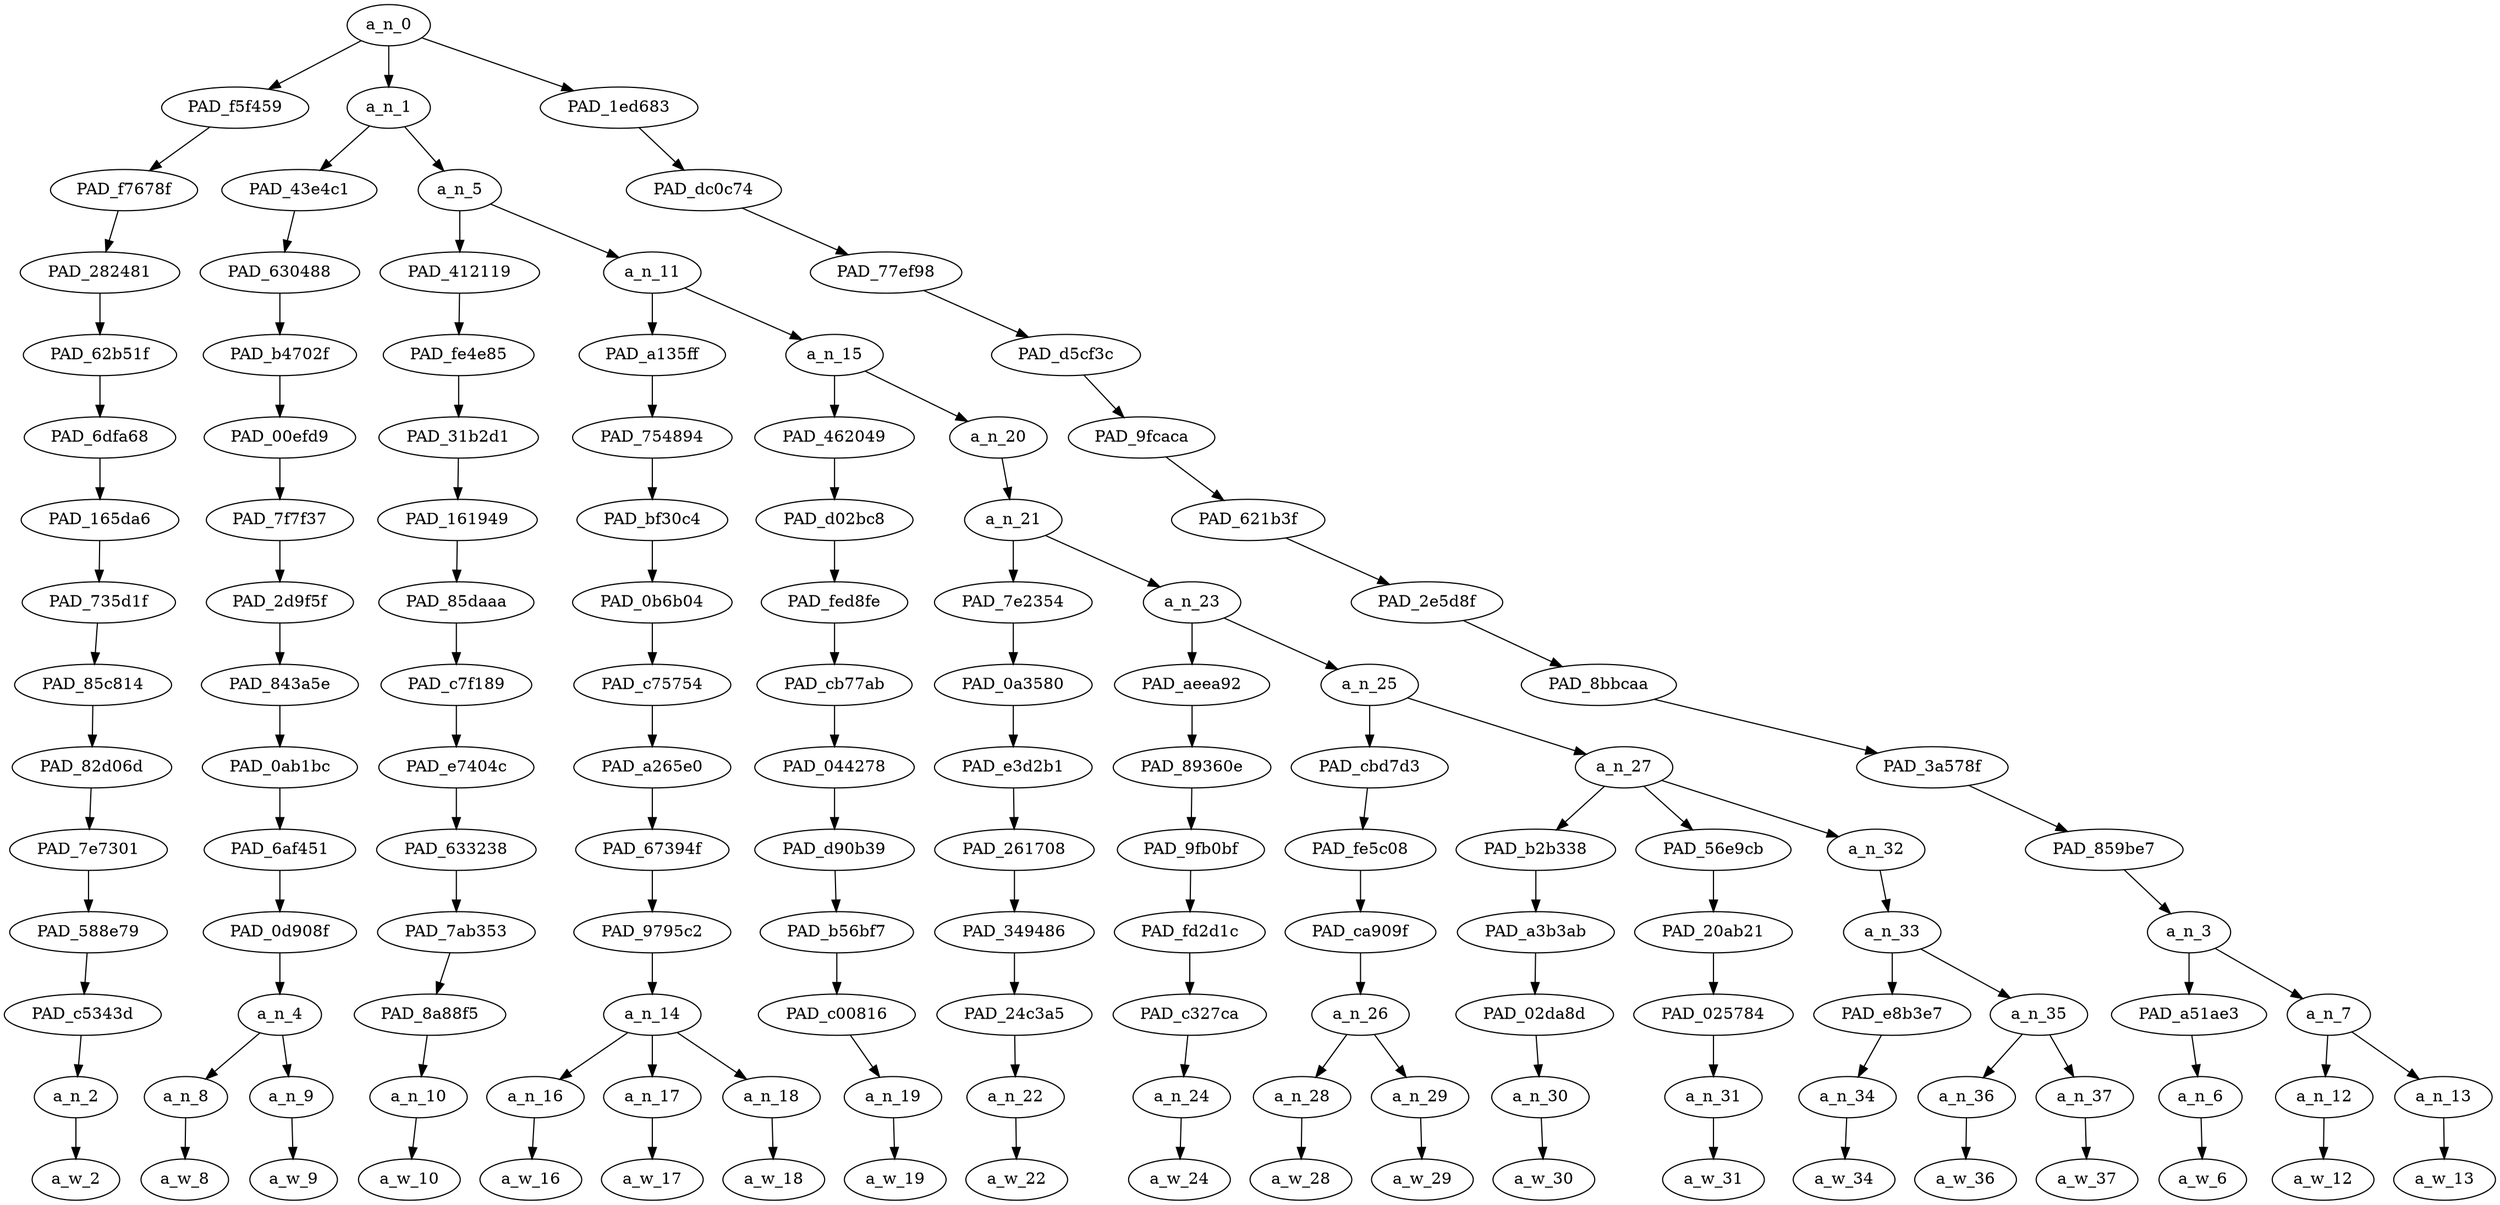 strict digraph "" {
	a_n_0	[div_dir=1,
		index=0,
		level=14,
		pos="11.962890625,14!",
		text_span="[0, 1, 2, 3, 4, 5, 6, 7, 8, 9, 10, 11, 12, 13, 14, 15, 16, 17, 18, 19]",
		value=1.00000001];
	PAD_f5f459	[div_dir=1,
		index=1,
		level=13,
		pos="16.0,13!",
		text_span="[16]",
		value=0.03101219];
	a_n_0 -> PAD_f5f459;
	a_n_1	[div_dir=1,
		index=0,
		level=13,
		pos="2.138671875,13!",
		text_span="[0, 1, 2, 3, 4, 5, 6, 7, 8, 9, 10, 11, 12, 13, 14, 15]",
		value=0.84247593];
	a_n_0 -> a_n_1;
	PAD_1ed683	[div_dir=1,
		index=2,
		level=13,
		pos="17.75,13!",
		text_span="[17, 18, 19]",
		value=0.12522516];
	a_n_0 -> PAD_1ed683;
	PAD_f7678f	[div_dir=1,
		index=2,
		level=12,
		pos="16.0,12!",
		text_span="[16]",
		value=0.03101219];
	PAD_f5f459 -> PAD_f7678f;
	PAD_282481	[div_dir=1,
		index=3,
		level=11,
		pos="16.0,11!",
		text_span="[16]",
		value=0.03101219];
	PAD_f7678f -> PAD_282481;
	PAD_62b51f	[div_dir=1,
		index=4,
		level=10,
		pos="16.0,10!",
		text_span="[16]",
		value=0.03101219];
	PAD_282481 -> PAD_62b51f;
	PAD_6dfa68	[div_dir=1,
		index=5,
		level=9,
		pos="16.0,9!",
		text_span="[16]",
		value=0.03101219];
	PAD_62b51f -> PAD_6dfa68;
	PAD_165da6	[div_dir=1,
		index=5,
		level=8,
		pos="16.0,8!",
		text_span="[16]",
		value=0.03101219];
	PAD_6dfa68 -> PAD_165da6;
	PAD_735d1f	[div_dir=1,
		index=6,
		level=7,
		pos="16.0,7!",
		text_span="[16]",
		value=0.03101219];
	PAD_165da6 -> PAD_735d1f;
	PAD_85c814	[div_dir=1,
		index=7,
		level=6,
		pos="16.0,6!",
		text_span="[16]",
		value=0.03101219];
	PAD_735d1f -> PAD_85c814;
	PAD_82d06d	[div_dir=1,
		index=8,
		level=5,
		pos="16.0,5!",
		text_span="[16]",
		value=0.03101219];
	PAD_85c814 -> PAD_82d06d;
	PAD_7e7301	[div_dir=1,
		index=10,
		level=4,
		pos="16.0,4!",
		text_span="[16]",
		value=0.03101219];
	PAD_82d06d -> PAD_7e7301;
	PAD_588e79	[div_dir=1,
		index=10,
		level=3,
		pos="16.0,3!",
		text_span="[16]",
		value=0.03101219];
	PAD_7e7301 -> PAD_588e79;
	PAD_c5343d	[div_dir=1,
		index=11,
		level=2,
		pos="16.0,2!",
		text_span="[16]",
		value=0.03101219];
	PAD_588e79 -> PAD_c5343d;
	a_n_2	[div_dir=1,
		index=16,
		level=1,
		pos="16.0,1!",
		text_span="[16]",
		value=0.03101219];
	PAD_c5343d -> a_n_2;
	a_w_2	[div_dir=0,
		index=16,
		level=0,
		pos="16,0!",
		text_span="[16]",
		value=and];
	a_n_2 -> a_w_2;
	PAD_43e4c1	[div_dir=1,
		index=0,
		level=12,
		pos="0.5,12!",
		text_span="[0, 1]",
		value=0.10896413];
	a_n_1 -> PAD_43e4c1;
	a_n_5	[div_dir=1,
		index=1,
		level=12,
		pos="3.77734375,12!",
		text_span="[2, 3, 4, 5, 6, 7, 8, 9, 10, 11, 12, 13, 14, 15]",
		value=0.73237005];
	a_n_1 -> a_n_5;
	PAD_630488	[div_dir=1,
		index=0,
		level=11,
		pos="0.5,11!",
		text_span="[0, 1]",
		value=0.10896413];
	PAD_43e4c1 -> PAD_630488;
	PAD_b4702f	[div_dir=1,
		index=0,
		level=10,
		pos="0.5,10!",
		text_span="[0, 1]",
		value=0.10896413];
	PAD_630488 -> PAD_b4702f;
	PAD_00efd9	[div_dir=1,
		index=0,
		level=9,
		pos="0.5,9!",
		text_span="[0, 1]",
		value=0.10896413];
	PAD_b4702f -> PAD_00efd9;
	PAD_7f7f37	[div_dir=1,
		index=0,
		level=8,
		pos="0.5,8!",
		text_span="[0, 1]",
		value=0.10896413];
	PAD_00efd9 -> PAD_7f7f37;
	PAD_2d9f5f	[div_dir=1,
		index=0,
		level=7,
		pos="0.5,7!",
		text_span="[0, 1]",
		value=0.10896413];
	PAD_7f7f37 -> PAD_2d9f5f;
	PAD_843a5e	[div_dir=1,
		index=0,
		level=6,
		pos="0.5,6!",
		text_span="[0, 1]",
		value=0.10896413];
	PAD_2d9f5f -> PAD_843a5e;
	PAD_0ab1bc	[div_dir=1,
		index=0,
		level=5,
		pos="0.5,5!",
		text_span="[0, 1]",
		value=0.10896413];
	PAD_843a5e -> PAD_0ab1bc;
	PAD_6af451	[div_dir=1,
		index=0,
		level=4,
		pos="0.5,4!",
		text_span="[0, 1]",
		value=0.10896413];
	PAD_0ab1bc -> PAD_6af451;
	PAD_0d908f	[div_dir=1,
		index=0,
		level=3,
		pos="0.5,3!",
		text_span="[0, 1]",
		value=0.10896413];
	PAD_6af451 -> PAD_0d908f;
	a_n_4	[div_dir=1,
		index=0,
		level=2,
		pos="0.5,2!",
		text_span="[0, 1]",
		value=0.10896413];
	PAD_0d908f -> a_n_4;
	a_n_8	[div_dir=-1,
		index=0,
		level=1,
		pos="0.0,1!",
		text_span="[0]",
		value=0.04210872];
	a_n_4 -> a_n_8;
	a_n_9	[div_dir=1,
		index=1,
		level=1,
		pos="1.0,1!",
		text_span="[1]",
		value=0.06670130];
	a_n_4 -> a_n_9;
	a_w_8	[div_dir=0,
		index=0,
		level=0,
		pos="0,0!",
		text_span="[0]",
		value=fact];
	a_n_8 -> a_w_8;
	a_w_9	[div_dir=0,
		index=1,
		level=0,
		pos="1,0!",
		text_span="[1]",
		value=whites];
	a_n_9 -> a_w_9;
	PAD_412119	[div_dir=1,
		index=1,
		level=11,
		pos="2.0,11!",
		text_span="[2]",
		value=0.03647032];
	a_n_5 -> PAD_412119;
	a_n_11	[div_dir=1,
		index=2,
		level=11,
		pos="5.5546875,11!",
		text_span="[3, 4, 5, 6, 7, 8, 9, 10, 11, 12, 13, 14, 15]",
		value=0.69474415];
	a_n_5 -> a_n_11;
	PAD_fe4e85	[div_dir=1,
		index=1,
		level=10,
		pos="2.0,10!",
		text_span="[2]",
		value=0.03647032];
	PAD_412119 -> PAD_fe4e85;
	PAD_31b2d1	[div_dir=1,
		index=1,
		level=9,
		pos="2.0,9!",
		text_span="[2]",
		value=0.03647032];
	PAD_fe4e85 -> PAD_31b2d1;
	PAD_161949	[div_dir=1,
		index=1,
		level=8,
		pos="2.0,8!",
		text_span="[2]",
		value=0.03647032];
	PAD_31b2d1 -> PAD_161949;
	PAD_85daaa	[div_dir=1,
		index=1,
		level=7,
		pos="2.0,7!",
		text_span="[2]",
		value=0.03647032];
	PAD_161949 -> PAD_85daaa;
	PAD_c7f189	[div_dir=1,
		index=1,
		level=6,
		pos="2.0,6!",
		text_span="[2]",
		value=0.03647032];
	PAD_85daaa -> PAD_c7f189;
	PAD_e7404c	[div_dir=1,
		index=1,
		level=5,
		pos="2.0,5!",
		text_span="[2]",
		value=0.03647032];
	PAD_c7f189 -> PAD_e7404c;
	PAD_633238	[div_dir=1,
		index=1,
		level=4,
		pos="2.0,4!",
		text_span="[2]",
		value=0.03647032];
	PAD_e7404c -> PAD_633238;
	PAD_7ab353	[div_dir=1,
		index=1,
		level=3,
		pos="2.0,3!",
		text_span="[2]",
		value=0.03647032];
	PAD_633238 -> PAD_7ab353;
	PAD_8a88f5	[div_dir=1,
		index=1,
		level=2,
		pos="2.0,2!",
		text_span="[2]",
		value=0.03647032];
	PAD_7ab353 -> PAD_8a88f5;
	a_n_10	[div_dir=1,
		index=2,
		level=1,
		pos="2.0,1!",
		text_span="[2]",
		value=0.03647032];
	PAD_8a88f5 -> a_n_10;
	a_w_10	[div_dir=0,
		index=2,
		level=0,
		pos="2,0!",
		text_span="[2]",
		value=are];
	a_n_10 -> a_w_10;
	PAD_a135ff	[div_dir=1,
		index=2,
		level=10,
		pos="4.0,10!",
		text_span="[3, 4, 5]",
		value=0.11210288];
	a_n_11 -> PAD_a135ff;
	a_n_15	[div_dir=1,
		index=3,
		level=10,
		pos="7.109375,10!",
		text_span="[6, 7, 8, 9, 10, 11, 12, 13, 14, 15]",
		value=0.58148706];
	a_n_11 -> a_n_15;
	PAD_754894	[div_dir=1,
		index=2,
		level=9,
		pos="4.0,9!",
		text_span="[3, 4, 5]",
		value=0.11210288];
	PAD_a135ff -> PAD_754894;
	PAD_bf30c4	[div_dir=1,
		index=2,
		level=8,
		pos="4.0,8!",
		text_span="[3, 4, 5]",
		value=0.11210288];
	PAD_754894 -> PAD_bf30c4;
	PAD_0b6b04	[div_dir=1,
		index=2,
		level=7,
		pos="4.0,7!",
		text_span="[3, 4, 5]",
		value=0.11210288];
	PAD_bf30c4 -> PAD_0b6b04;
	PAD_c75754	[div_dir=1,
		index=2,
		level=6,
		pos="4.0,6!",
		text_span="[3, 4, 5]",
		value=0.11210288];
	PAD_0b6b04 -> PAD_c75754;
	PAD_a265e0	[div_dir=1,
		index=2,
		level=5,
		pos="4.0,5!",
		text_span="[3, 4, 5]",
		value=0.11210288];
	PAD_c75754 -> PAD_a265e0;
	PAD_67394f	[div_dir=1,
		index=2,
		level=4,
		pos="4.0,4!",
		text_span="[3, 4, 5]",
		value=0.11210288];
	PAD_a265e0 -> PAD_67394f;
	PAD_9795c2	[div_dir=1,
		index=2,
		level=3,
		pos="4.0,3!",
		text_span="[3, 4, 5]",
		value=0.11210288];
	PAD_67394f -> PAD_9795c2;
	a_n_14	[div_dir=1,
		index=2,
		level=2,
		pos="4.0,2!",
		text_span="[3, 4, 5]",
		value=0.11210288];
	PAD_9795c2 -> a_n_14;
	a_n_16	[div_dir=1,
		index=3,
		level=1,
		pos="3.0,1!",
		text_span="[3]",
		value=0.03573787];
	a_n_14 -> a_n_16;
	a_n_17	[div_dir=1,
		index=4,
		level=1,
		pos="4.0,1!",
		text_span="[4]",
		value=0.03442135];
	a_n_14 -> a_n_17;
	a_n_18	[div_dir=1,
		index=5,
		level=1,
		pos="5.0,1!",
		text_span="[5]",
		value=0.04148988];
	a_n_14 -> a_n_18;
	a_w_16	[div_dir=0,
		index=3,
		level=0,
		pos="3,0!",
		text_span="[3]",
		value=the];
	a_n_16 -> a_w_16;
	a_w_17	[div_dir=0,
		index=4,
		level=0,
		pos="4,0!",
		text_span="[4]",
		value=only];
	a_n_17 -> a_w_17;
	a_w_18	[div_dir=0,
		index=5,
		level=0,
		pos="5,0!",
		text_span="[5]",
		value=race];
	a_n_18 -> a_w_18;
	PAD_462049	[div_dir=1,
		index=3,
		level=9,
		pos="6.0,9!",
		text_span="[6]",
		value=0.02759775];
	a_n_15 -> PAD_462049;
	a_n_20	[div_dir=1,
		index=4,
		level=9,
		pos="8.21875,9!",
		text_span="[7, 8, 9, 10, 11, 12, 13, 14, 15]",
		value=0.55282685];
	a_n_15 -> a_n_20;
	PAD_d02bc8	[div_dir=1,
		index=3,
		level=8,
		pos="6.0,8!",
		text_span="[6]",
		value=0.02759775];
	PAD_462049 -> PAD_d02bc8;
	PAD_fed8fe	[div_dir=1,
		index=3,
		level=7,
		pos="6.0,7!",
		text_span="[6]",
		value=0.02759775];
	PAD_d02bc8 -> PAD_fed8fe;
	PAD_cb77ab	[div_dir=1,
		index=3,
		level=6,
		pos="6.0,6!",
		text_span="[6]",
		value=0.02759775];
	PAD_fed8fe -> PAD_cb77ab;
	PAD_044278	[div_dir=1,
		index=3,
		level=5,
		pos="6.0,5!",
		text_span="[6]",
		value=0.02759775];
	PAD_cb77ab -> PAD_044278;
	PAD_d90b39	[div_dir=1,
		index=3,
		level=4,
		pos="6.0,4!",
		text_span="[6]",
		value=0.02759775];
	PAD_044278 -> PAD_d90b39;
	PAD_b56bf7	[div_dir=1,
		index=3,
		level=3,
		pos="6.0,3!",
		text_span="[6]",
		value=0.02759775];
	PAD_d90b39 -> PAD_b56bf7;
	PAD_c00816	[div_dir=1,
		index=3,
		level=2,
		pos="6.0,2!",
		text_span="[6]",
		value=0.02759775];
	PAD_b56bf7 -> PAD_c00816;
	a_n_19	[div_dir=1,
		index=6,
		level=1,
		pos="6.0,1!",
		text_span="[6]",
		value=0.02759775];
	PAD_c00816 -> a_n_19;
	a_w_19	[div_dir=0,
		index=6,
		level=0,
		pos="6,0!",
		text_span="[6]",
		value=that];
	a_n_19 -> a_w_19;
	a_n_21	[div_dir=1,
		index=4,
		level=8,
		pos="8.21875,8!",
		text_span="[7, 8, 9, 10, 11, 12, 13, 14, 15]",
		value=0.55177267];
	a_n_20 -> a_n_21;
	PAD_7e2354	[div_dir=1,
		index=4,
		level=7,
		pos="7.0,7!",
		text_span="[7]",
		value=0.02938255];
	a_n_21 -> PAD_7e2354;
	a_n_23	[div_dir=1,
		index=5,
		level=7,
		pos="9.4375,7!",
		text_span="[8, 9, 10, 11, 12, 13, 14, 15]",
		value=0.52133595];
	a_n_21 -> a_n_23;
	PAD_0a3580	[div_dir=1,
		index=4,
		level=6,
		pos="7.0,6!",
		text_span="[7]",
		value=0.02938255];
	PAD_7e2354 -> PAD_0a3580;
	PAD_e3d2b1	[div_dir=1,
		index=4,
		level=5,
		pos="7.0,5!",
		text_span="[7]",
		value=0.02938255];
	PAD_0a3580 -> PAD_e3d2b1;
	PAD_261708	[div_dir=1,
		index=4,
		level=4,
		pos="7.0,4!",
		text_span="[7]",
		value=0.02938255];
	PAD_e3d2b1 -> PAD_261708;
	PAD_349486	[div_dir=1,
		index=4,
		level=3,
		pos="7.0,3!",
		text_span="[7]",
		value=0.02938255];
	PAD_261708 -> PAD_349486;
	PAD_24c3a5	[div_dir=1,
		index=4,
		level=2,
		pos="7.0,2!",
		text_span="[7]",
		value=0.02938255];
	PAD_349486 -> PAD_24c3a5;
	a_n_22	[div_dir=1,
		index=7,
		level=1,
		pos="7.0,1!",
		text_span="[7]",
		value=0.02938255];
	PAD_24c3a5 -> a_n_22;
	a_w_22	[div_dir=0,
		index=7,
		level=0,
		pos="7,0!",
		text_span="[7]",
		value=care];
	a_n_22 -> a_w_22;
	PAD_aeea92	[div_dir=1,
		index=5,
		level=6,
		pos="8.0,6!",
		text_span="[8]",
		value=0.02794724];
	a_n_23 -> PAD_aeea92;
	a_n_25	[div_dir=1,
		index=6,
		level=6,
		pos="10.875,6!",
		text_span="[9, 10, 11, 12, 13, 14, 15]",
		value=0.49235320];
	a_n_23 -> a_n_25;
	PAD_89360e	[div_dir=1,
		index=5,
		level=5,
		pos="8.0,5!",
		text_span="[8]",
		value=0.02794724];
	PAD_aeea92 -> PAD_89360e;
	PAD_9fb0bf	[div_dir=1,
		index=5,
		level=4,
		pos="8.0,4!",
		text_span="[8]",
		value=0.02794724];
	PAD_89360e -> PAD_9fb0bf;
	PAD_fd2d1c	[div_dir=1,
		index=5,
		level=3,
		pos="8.0,3!",
		text_span="[8]",
		value=0.02794724];
	PAD_9fb0bf -> PAD_fd2d1c;
	PAD_c327ca	[div_dir=1,
		index=5,
		level=2,
		pos="8.0,2!",
		text_span="[8]",
		value=0.02794724];
	PAD_fd2d1c -> PAD_c327ca;
	a_n_24	[div_dir=1,
		index=8,
		level=1,
		pos="8.0,1!",
		text_span="[8]",
		value=0.02794724];
	PAD_c327ca -> a_n_24;
	a_w_24	[div_dir=0,
		index=8,
		level=0,
		pos="8,0!",
		text_span="[8]",
		value=about];
	a_n_24 -> a_w_24;
	PAD_cbd7d3	[div_dir=1,
		index=6,
		level=5,
		pos="9.5,5!",
		text_span="[9, 10]",
		value=0.21421430];
	a_n_25 -> PAD_cbd7d3;
	a_n_27	[div_dir=1,
		index=7,
		level=5,
		pos="12.25,5!",
		text_span="[11, 12, 13, 14, 15]",
		value=0.27706230];
	a_n_25 -> a_n_27;
	PAD_fe5c08	[div_dir=1,
		index=6,
		level=4,
		pos="9.5,4!",
		text_span="[9, 10]",
		value=0.21421430];
	PAD_cbd7d3 -> PAD_fe5c08;
	PAD_ca909f	[div_dir=1,
		index=6,
		level=3,
		pos="9.5,3!",
		text_span="[9, 10]",
		value=0.21421430];
	PAD_fe5c08 -> PAD_ca909f;
	a_n_26	[div_dir=1,
		index=6,
		level=2,
		pos="9.5,2!",
		text_span="[9, 10]",
		value=0.21421430];
	PAD_ca909f -> a_n_26;
	a_n_28	[div_dir=1,
		index=9,
		level=1,
		pos="9.0,1!",
		text_span="[9]",
		value=0.04169769];
	a_n_26 -> a_n_28;
	a_n_29	[div_dir=1,
		index=10,
		level=1,
		pos="10.0,1!",
		text_span="[10]",
		value=0.17157073];
	a_n_26 -> a_n_29;
	a_w_28	[div_dir=0,
		index=9,
		level=0,
		pos="9,0!",
		text_span="[9]",
		value=animals];
	a_n_28 -> a_w_28;
	a_w_29	[div_dir=0,
		index=10,
		level=0,
		pos="10,0!",
		text_span="[10]",
		value=niggers];
	a_n_29 -> a_w_29;
	PAD_b2b338	[div_dir=1,
		index=7,
		level=4,
		pos="11.0,4!",
		text_span="[11]",
		value=0.04589898];
	a_n_27 -> PAD_b2b338;
	PAD_56e9cb	[div_dir=-1,
		index=8,
		level=4,
		pos="12.0,4!",
		text_span="[12]",
		value=0.03708900];
	a_n_27 -> PAD_56e9cb;
	a_n_32	[div_dir=1,
		index=9,
		level=4,
		pos="13.75,4!",
		text_span="[13, 14, 15]",
		value=0.19345754];
	a_n_27 -> a_n_32;
	PAD_a3b3ab	[div_dir=1,
		index=7,
		level=3,
		pos="11.0,3!",
		text_span="[11]",
		value=0.04589898];
	PAD_b2b338 -> PAD_a3b3ab;
	PAD_02da8d	[div_dir=1,
		index=7,
		level=2,
		pos="11.0,2!",
		text_span="[11]",
		value=0.04589898];
	PAD_a3b3ab -> PAD_02da8d;
	a_n_30	[div_dir=1,
		index=11,
		level=1,
		pos="11.0,1!",
		text_span="[11]",
		value=0.04589898];
	PAD_02da8d -> a_n_30;
	a_w_30	[div_dir=0,
		index=11,
		level=0,
		pos="11,0!",
		text_span="[11]",
		value=eat];
	a_n_30 -> a_w_30;
	PAD_20ab21	[div_dir=-1,
		index=8,
		level=3,
		pos="12.0,3!",
		text_span="[12]",
		value=0.03708900];
	PAD_56e9cb -> PAD_20ab21;
	PAD_025784	[div_dir=-1,
		index=8,
		level=2,
		pos="12.0,2!",
		text_span="[12]",
		value=0.03708900];
	PAD_20ab21 -> PAD_025784;
	a_n_31	[div_dir=-1,
		index=12,
		level=1,
		pos="12.0,1!",
		text_span="[12]",
		value=0.03708900];
	PAD_025784 -> a_n_31;
	a_w_31	[div_dir=0,
		index=12,
		level=0,
		pos="12,0!",
		text_span="[12]",
		value=them];
	a_n_31 -> a_w_31;
	a_n_33	[div_dir=1,
		index=9,
		level=3,
		pos="13.75,3!",
		text_span="[13, 14, 15]",
		value=0.19290740];
	a_n_32 -> a_n_33;
	PAD_e8b3e7	[div_dir=1,
		index=9,
		level=2,
		pos="13.0,2!",
		text_span="[13]",
		value=0.10664497];
	a_n_33 -> PAD_e8b3e7;
	a_n_35	[div_dir=1,
		index=10,
		level=2,
		pos="14.5,2!",
		text_span="[14, 15]",
		value=0.08571228];
	a_n_33 -> a_n_35;
	a_n_34	[div_dir=1,
		index=13,
		level=1,
		pos="13.0,1!",
		text_span="[13]",
		value=0.10664497];
	PAD_e8b3e7 -> a_n_34;
	a_w_34	[div_dir=0,
		index=13,
		level=0,
		pos="13,0!",
		text_span="[13]",
		value=chinks];
	a_n_34 -> a_w_34;
	a_n_36	[div_dir=1,
		index=14,
		level=1,
		pos="14.0,1!",
		text_span="[14]",
		value=0.04567260];
	a_n_35 -> a_n_36;
	a_n_37	[div_dir=1,
		index=15,
		level=1,
		pos="15.0,1!",
		text_span="[15]",
		value=0.03961884];
	a_n_35 -> a_n_37;
	a_w_36	[div_dir=0,
		index=14,
		level=0,
		pos="14,0!",
		text_span="[14]",
		value=torture];
	a_n_36 -> a_w_36;
	a_w_37	[div_dir=0,
		index=15,
		level=0,
		pos="15,0!",
		text_span="[15]",
		value=them1];
	a_n_37 -> a_w_37;
	PAD_dc0c74	[div_dir=1,
		index=3,
		level=12,
		pos="17.75,12!",
		text_span="[17, 18, 19]",
		value=0.12522516];
	PAD_1ed683 -> PAD_dc0c74;
	PAD_77ef98	[div_dir=1,
		index=4,
		level=11,
		pos="17.75,11!",
		text_span="[17, 18, 19]",
		value=0.12522516];
	PAD_dc0c74 -> PAD_77ef98;
	PAD_d5cf3c	[div_dir=1,
		index=5,
		level=10,
		pos="17.75,10!",
		text_span="[17, 18, 19]",
		value=0.12522516];
	PAD_77ef98 -> PAD_d5cf3c;
	PAD_9fcaca	[div_dir=1,
		index=6,
		level=9,
		pos="17.75,9!",
		text_span="[17, 18, 19]",
		value=0.12522516];
	PAD_d5cf3c -> PAD_9fcaca;
	PAD_621b3f	[div_dir=1,
		index=6,
		level=8,
		pos="17.75,8!",
		text_span="[17, 18, 19]",
		value=0.12522516];
	PAD_9fcaca -> PAD_621b3f;
	PAD_2e5d8f	[div_dir=1,
		index=7,
		level=7,
		pos="17.75,7!",
		text_span="[17, 18, 19]",
		value=0.12522516];
	PAD_621b3f -> PAD_2e5d8f;
	PAD_8bbcaa	[div_dir=1,
		index=8,
		level=6,
		pos="17.75,6!",
		text_span="[17, 18, 19]",
		value=0.12522516];
	PAD_2e5d8f -> PAD_8bbcaa;
	PAD_3a578f	[div_dir=1,
		index=9,
		level=5,
		pos="17.75,5!",
		text_span="[17, 18, 19]",
		value=0.12522516];
	PAD_8bbcaa -> PAD_3a578f;
	PAD_859be7	[div_dir=1,
		index=11,
		level=4,
		pos="17.75,4!",
		text_span="[17, 18, 19]",
		value=0.12522516];
	PAD_3a578f -> PAD_859be7;
	a_n_3	[div_dir=1,
		index=11,
		level=3,
		pos="17.75,3!",
		text_span="[17, 18, 19]",
		value=0.12522516];
	PAD_859be7 -> a_n_3;
	PAD_a51ae3	[div_dir=1,
		index=12,
		level=2,
		pos="17.0,2!",
		text_span="[17]",
		value=0.04000587];
	a_n_3 -> PAD_a51ae3;
	a_n_7	[div_dir=1,
		index=13,
		level=2,
		pos="18.5,2!",
		text_span="[18, 19]",
		value=0.08455053];
	a_n_3 -> a_n_7;
	a_n_6	[div_dir=1,
		index=17,
		level=1,
		pos="17.0,1!",
		text_span="[17]",
		value=0.04000587];
	PAD_a51ae3 -> a_n_6;
	a_w_6	[div_dir=0,
		index=17,
		level=0,
		pos="17,0!",
		text_span="[17]",
		value=arabs];
	a_n_6 -> a_w_6;
	a_n_12	[div_dir=1,
		index=18,
		level=1,
		pos="18.0,1!",
		text_span="[18]",
		value=0.04181701];
	a_n_7 -> a_n_12;
	a_n_13	[div_dir=1,
		index=19,
		level=1,
		pos="19.0,1!",
		text_span="[19]",
		value=0.04214784];
	a_n_7 -> a_n_13;
	a_w_12	[div_dir=0,
		index=18,
		level=0,
		pos="18,0!",
		text_span="[18]",
		value=fuck];
	a_n_12 -> a_w_12;
	a_w_13	[div_dir=0,
		index=19,
		level=0,
		pos="19,0!",
		text_span="[19]",
		value=them2];
	a_n_13 -> a_w_13;
}

